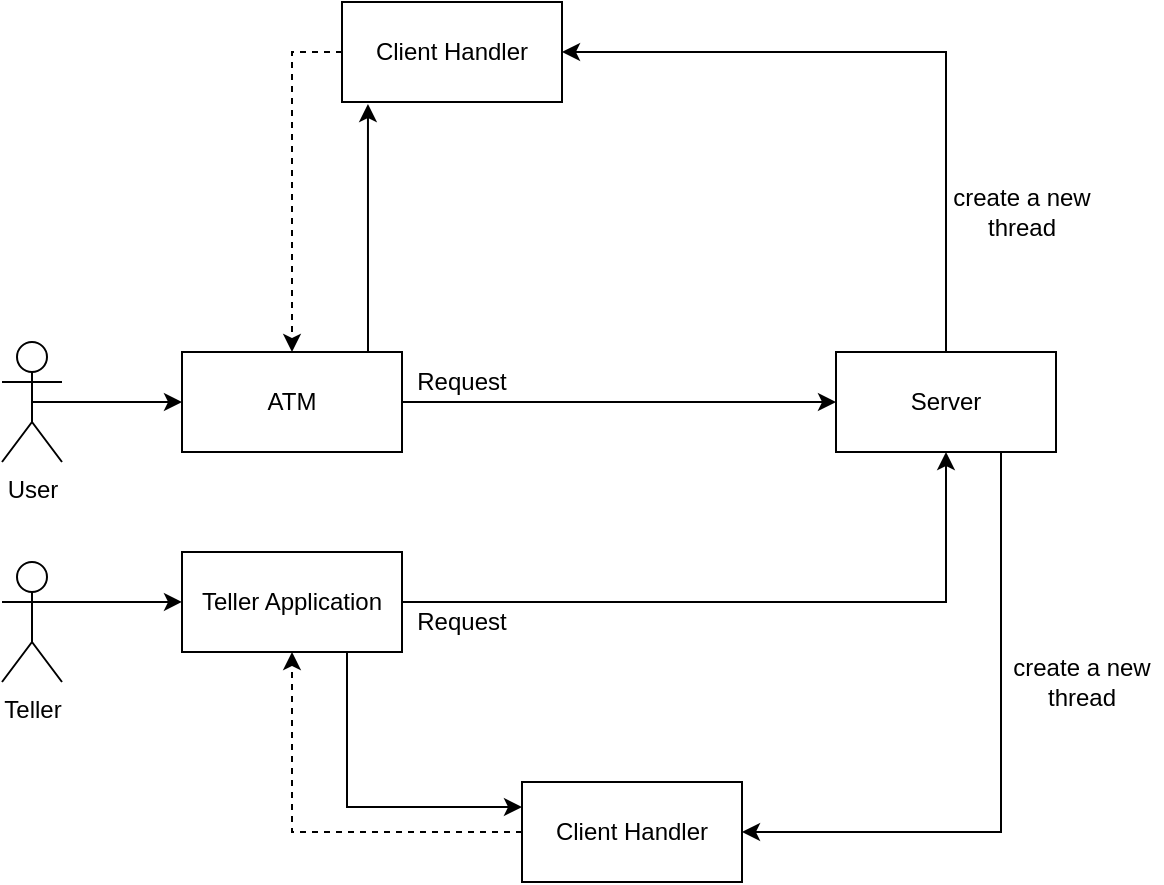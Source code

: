 <mxfile version="24.3.1" type="google" pages="5">
  <diagram id="LCmgFhqS_rDpjgTglNwS" name="High Level Overview">
    <mxGraphModel grid="1" page="1" gridSize="10" guides="1" tooltips="1" connect="1" arrows="1" fold="1" pageScale="1" pageWidth="1654" pageHeight="1169" math="0" shadow="0">
      <root>
        <mxCell id="0" />
        <mxCell id="1" parent="0" />
        <mxCell id="Vhd_ZuvnECn2y2gtJrCV-1" style="edgeStyle=orthogonalEdgeStyle;rounded=0;orthogonalLoop=1;jettySize=auto;html=1;exitX=0.5;exitY=0.5;exitDx=0;exitDy=0;exitPerimeter=0;entryX=0;entryY=0.5;entryDx=0;entryDy=0;" edge="1" parent="1" source="SWen6mjWmjkc9lr42PP2-3" target="SWen6mjWmjkc9lr42PP2-5">
          <mxGeometry relative="1" as="geometry" />
        </mxCell>
        <mxCell id="SWen6mjWmjkc9lr42PP2-3" value="User" style="shape=umlActor;verticalLabelPosition=bottom;verticalAlign=top;html=1;outlineConnect=0;" vertex="1" parent="1">
          <mxGeometry x="300" y="290" width="30" height="60" as="geometry" />
        </mxCell>
        <mxCell id="4ac_X89Y89Pfrf1nO7PJ-2" style="edgeStyle=orthogonalEdgeStyle;rounded=0;orthogonalLoop=1;jettySize=auto;html=1;exitX=1;exitY=0.333;exitDx=0;exitDy=0;exitPerimeter=0;" edge="1" parent="1" source="SWen6mjWmjkc9lr42PP2-4" target="SWen6mjWmjkc9lr42PP2-6">
          <mxGeometry relative="1" as="geometry" />
        </mxCell>
        <mxCell id="SWen6mjWmjkc9lr42PP2-4" value="Teller" style="shape=umlActor;verticalLabelPosition=bottom;verticalAlign=top;html=1;outlineConnect=0;" vertex="1" parent="1">
          <mxGeometry x="300" y="400" width="30" height="60" as="geometry" />
        </mxCell>
        <mxCell id="SWen6mjWmjkc9lr42PP2-10" style="rounded=0;orthogonalLoop=1;jettySize=auto;html=1;exitX=1;exitY=0.5;exitDx=0;exitDy=0;entryX=0;entryY=0.5;entryDx=0;entryDy=0;" edge="1" parent="1" source="SWen6mjWmjkc9lr42PP2-5" target="SWen6mjWmjkc9lr42PP2-9">
          <mxGeometry relative="1" as="geometry" />
        </mxCell>
        <mxCell id="sZxXVIeP8FgvB7Mev-qH-1" style="edgeStyle=orthogonalEdgeStyle;rounded=0;orthogonalLoop=1;jettySize=auto;html=1;exitX=0.75;exitY=0;exitDx=0;exitDy=0;entryX=0.118;entryY=1.02;entryDx=0;entryDy=0;entryPerimeter=0;" edge="1" parent="1" source="SWen6mjWmjkc9lr42PP2-5" target="0FRNHw7J0CW31V8oSnWm-1">
          <mxGeometry relative="1" as="geometry">
            <Array as="points">
              <mxPoint x="483" y="295" />
            </Array>
          </mxGeometry>
        </mxCell>
        <mxCell id="SWen6mjWmjkc9lr42PP2-5" value="ATM" style="html=1;whiteSpace=wrap;" vertex="1" parent="1">
          <mxGeometry x="390" y="295" width="110" height="50" as="geometry" />
        </mxCell>
        <mxCell id="SWen6mjWmjkc9lr42PP2-14" style="edgeStyle=orthogonalEdgeStyle;rounded=0;orthogonalLoop=1;jettySize=auto;html=1;exitX=1;exitY=0.5;exitDx=0;exitDy=0;entryX=0.5;entryY=1;entryDx=0;entryDy=0;" edge="1" parent="1" source="SWen6mjWmjkc9lr42PP2-6" target="SWen6mjWmjkc9lr42PP2-9">
          <mxGeometry relative="1" as="geometry" />
        </mxCell>
        <mxCell id="sZxXVIeP8FgvB7Mev-qH-2" style="edgeStyle=orthogonalEdgeStyle;rounded=0;orthogonalLoop=1;jettySize=auto;html=1;exitX=0.75;exitY=1;exitDx=0;exitDy=0;entryX=0;entryY=0.25;entryDx=0;entryDy=0;" edge="1" parent="1" source="SWen6mjWmjkc9lr42PP2-6" target="6B36EwPN-u-UkePQ-tv4-1">
          <mxGeometry relative="1" as="geometry" />
        </mxCell>
        <mxCell id="SWen6mjWmjkc9lr42PP2-6" value="Teller Application" style="html=1;whiteSpace=wrap;" vertex="1" parent="1">
          <mxGeometry x="390" y="395" width="110" height="50" as="geometry" />
        </mxCell>
        <mxCell id="6B36EwPN-u-UkePQ-tv4-4" style="edgeStyle=orthogonalEdgeStyle;rounded=0;orthogonalLoop=1;jettySize=auto;html=1;exitX=0.5;exitY=0;exitDx=0;exitDy=0;entryX=1;entryY=0.5;entryDx=0;entryDy=0;" edge="1" parent="1" source="SWen6mjWmjkc9lr42PP2-9" target="0FRNHw7J0CW31V8oSnWm-1">
          <mxGeometry relative="1" as="geometry">
            <mxPoint x="590" y="140" as="targetPoint" />
          </mxGeometry>
        </mxCell>
        <mxCell id="x1Zz5DwX4beo2VCStNoH-1" style="edgeStyle=orthogonalEdgeStyle;rounded=0;orthogonalLoop=1;jettySize=auto;html=1;exitX=0.75;exitY=1;exitDx=0;exitDy=0;entryX=1;entryY=0.5;entryDx=0;entryDy=0;" edge="1" parent="1" source="SWen6mjWmjkc9lr42PP2-9" target="6B36EwPN-u-UkePQ-tv4-1">
          <mxGeometry relative="1" as="geometry" />
        </mxCell>
        <mxCell id="SWen6mjWmjkc9lr42PP2-9" value="Server" style="html=1;whiteSpace=wrap;" vertex="1" parent="1">
          <mxGeometry x="717" y="295" width="110" height="50" as="geometry" />
        </mxCell>
        <mxCell id="SWen6mjWmjkc9lr42PP2-17" value="Request" style="text;strokeColor=none;align=center;fillColor=none;html=1;verticalAlign=middle;whiteSpace=wrap;rounded=0;" vertex="1" parent="1">
          <mxGeometry x="500" y="295" width="60" height="30" as="geometry" />
        </mxCell>
        <mxCell id="SWen6mjWmjkc9lr42PP2-19" value="Request" style="text;strokeColor=none;align=center;fillColor=none;html=1;verticalAlign=middle;whiteSpace=wrap;rounded=0;" vertex="1" parent="1">
          <mxGeometry x="500" y="415" width="60" height="30" as="geometry" />
        </mxCell>
        <mxCell id="6B36EwPN-u-UkePQ-tv4-5" style="edgeStyle=orthogonalEdgeStyle;rounded=0;orthogonalLoop=1;jettySize=auto;html=1;exitX=0;exitY=0.5;exitDx=0;exitDy=0;entryX=0.5;entryY=0;entryDx=0;entryDy=0;dashed=1;" edge="1" parent="1" source="0FRNHw7J0CW31V8oSnWm-1" target="SWen6mjWmjkc9lr42PP2-5">
          <mxGeometry relative="1" as="geometry" />
        </mxCell>
        <mxCell id="0FRNHw7J0CW31V8oSnWm-1" value="Client Handler" style="html=1;whiteSpace=wrap;" vertex="1" parent="1">
          <mxGeometry x="470" y="120" width="110" height="50" as="geometry" />
        </mxCell>
        <mxCell id="x1Zz5DwX4beo2VCStNoH-2" style="edgeStyle=orthogonalEdgeStyle;rounded=0;orthogonalLoop=1;jettySize=auto;html=1;exitX=0;exitY=0.5;exitDx=0;exitDy=0;entryX=0.5;entryY=1;entryDx=0;entryDy=0;dashed=1;" edge="1" parent="1" source="6B36EwPN-u-UkePQ-tv4-1" target="SWen6mjWmjkc9lr42PP2-6">
          <mxGeometry relative="1" as="geometry" />
        </mxCell>
        <mxCell id="6B36EwPN-u-UkePQ-tv4-1" value="Client Handler" style="html=1;whiteSpace=wrap;" vertex="1" parent="1">
          <mxGeometry x="560" y="510" width="110" height="50" as="geometry" />
        </mxCell>
        <mxCell id="sZxXVIeP8FgvB7Mev-qH-3" value="create a new thread" style="text;html=1;align=center;verticalAlign=middle;whiteSpace=wrap;rounded=0;" vertex="1" parent="1">
          <mxGeometry x="770" y="210" width="80" height="30" as="geometry" />
        </mxCell>
        <mxCell id="sZxXVIeP8FgvB7Mev-qH-4" value="create a new thread" style="text;html=1;align=center;verticalAlign=middle;whiteSpace=wrap;rounded=0;" vertex="1" parent="1">
          <mxGeometry x="800" y="445" width="80" height="30" as="geometry" />
        </mxCell>
      </root>
    </mxGraphModel>
  </diagram>
  <diagram name="High Level Functionalities" id="JBEviGjSFdDz_WZ9-Lit">
    <mxGraphModel grid="1" page="1" gridSize="10" guides="1" tooltips="1" connect="1" arrows="1" fold="1" pageScale="1" pageWidth="1654" pageHeight="1169" math="0" shadow="0">
      <root>
        <mxCell id="0" />
        <mxCell id="1" parent="0" />
        <mxCell id="n3om1FgWTJtGgvCSiMxX-39" value="" style="html=1;whiteSpace=wrap;" vertex="1" parent="1">
          <mxGeometry x="1045" y="530" width="160" height="240" as="geometry" />
        </mxCell>
        <mxCell id="n3om1FgWTJtGgvCSiMxX-20" value="" style="html=1;whiteSpace=wrap;" vertex="1" parent="1">
          <mxGeometry x="1040" y="310" width="320" height="200" as="geometry" />
        </mxCell>
        <mxCell id="jpv3KXm_3A4JcTYZJ_zU-30" style="rounded=0;orthogonalLoop=1;jettySize=auto;html=1;exitX=1.001;exitY=0.438;exitDx=0;exitDy=0;entryX=0;entryY=0.4;entryDx=0;entryDy=0;exitPerimeter=0;entryPerimeter=0;" edge="1" parent="1" target="jpv3KXm_3A4JcTYZJ_zU-29">
          <mxGeometry relative="1" as="geometry">
            <mxPoint x="900.0" y="258.88" as="sourcePoint" />
            <mxPoint x="1029.38" y="260" as="targetPoint" />
          </mxGeometry>
        </mxCell>
        <mxCell id="jpv3KXm_3A4JcTYZJ_zU-25" value="" style="rounded=0;whiteSpace=wrap;html=1;" vertex="1" parent="1">
          <mxGeometry x="460" y="130" width="440" height="240" as="geometry" />
        </mxCell>
        <mxCell id="jpv3KXm_3A4JcTYZJ_zU-33" style="edgeStyle=orthogonalEdgeStyle;rounded=0;orthogonalLoop=1;jettySize=auto;html=1;exitX=0.5;exitY=0.5;exitDx=0;exitDy=0;exitPerimeter=0;entryX=0;entryY=0.5;entryDx=0;entryDy=0;" edge="1" parent="1" source="jpv3KXm_3A4JcTYZJ_zU-2" target="jpv3KXm_3A4JcTYZJ_zU-25">
          <mxGeometry relative="1" as="geometry" />
        </mxCell>
        <mxCell id="jpv3KXm_3A4JcTYZJ_zU-2" value="User" style="shape=umlActor;verticalLabelPosition=bottom;verticalAlign=top;html=1;outlineConnect=0;fontStyle=1" vertex="1" parent="1">
          <mxGeometry x="310" y="220" width="30" height="60" as="geometry" />
        </mxCell>
        <mxCell id="jpv3KXm_3A4JcTYZJ_zU-18" style="rounded=0;orthogonalLoop=1;jettySize=auto;html=1;exitX=1;exitY=0;exitDx=0;exitDy=0;entryX=0;entryY=0.5;entryDx=0;entryDy=0;" edge="1" parent="1" source="jpv3KXm_3A4JcTYZJ_zU-11" target="jpv3KXm_3A4JcTYZJ_zU-13">
          <mxGeometry relative="1" as="geometry" />
        </mxCell>
        <mxCell id="jpv3KXm_3A4JcTYZJ_zU-21" style="rounded=0;orthogonalLoop=1;jettySize=auto;html=1;exitX=1;exitY=0.5;exitDx=0;exitDy=0;entryX=0;entryY=0.5;entryDx=0;entryDy=0;" edge="1" parent="1" source="jpv3KXm_3A4JcTYZJ_zU-11" target="jpv3KXm_3A4JcTYZJ_zU-14">
          <mxGeometry relative="1" as="geometry" />
        </mxCell>
        <mxCell id="jpv3KXm_3A4JcTYZJ_zU-11" value="Login Page" style="rounded=0;whiteSpace=wrap;html=1;" vertex="1" parent="1">
          <mxGeometry x="490" y="220" width="90" height="70" as="geometry" />
        </mxCell>
        <mxCell id="jpv3KXm_3A4JcTYZJ_zU-13" value="Withdraw" style="rounded=0;whiteSpace=wrap;html=1;" vertex="1" parent="1">
          <mxGeometry x="760" y="180" width="90" height="30" as="geometry" />
        </mxCell>
        <mxCell id="jpv3KXm_3A4JcTYZJ_zU-14" value="Deposit" style="rounded=0;whiteSpace=wrap;html=1;" vertex="1" parent="1">
          <mxGeometry x="760" y="230" width="90" height="30" as="geometry" />
        </mxCell>
        <mxCell id="jpv3KXm_3A4JcTYZJ_zU-16" value="Transfer" style="rounded=0;whiteSpace=wrap;html=1;" vertex="1" parent="1">
          <mxGeometry x="760" y="280" width="90" height="30" as="geometry" />
        </mxCell>
        <mxCell id="jpv3KXm_3A4JcTYZJ_zU-23" style="rounded=0;orthogonalLoop=1;jettySize=auto;html=1;exitX=1;exitY=0.75;exitDx=0;exitDy=0;entryX=-0.024;entryY=0.129;entryDx=0;entryDy=0;entryPerimeter=0;" edge="1" parent="1" source="jpv3KXm_3A4JcTYZJ_zU-11" target="jpv3KXm_3A4JcTYZJ_zU-16">
          <mxGeometry relative="1" as="geometry" />
        </mxCell>
        <mxCell id="n3om1FgWTJtGgvCSiMxX-22" style="rounded=0;orthogonalLoop=1;jettySize=auto;html=1;exitX=0.5;exitY=1;exitDx=0;exitDy=0;entryX=1.002;entryY=0.107;entryDx=0;entryDy=0;dashed=1;entryPerimeter=0;" edge="1" parent="1" source="jpv3KXm_3A4JcTYZJ_zU-29" target="n3om1FgWTJtGgvCSiMxX-2">
          <mxGeometry relative="1" as="geometry" />
        </mxCell>
        <mxCell id="jpv3KXm_3A4JcTYZJ_zU-29" value="Server" style="rounded=0;whiteSpace=wrap;html=1;fontStyle=1" vertex="1" parent="1">
          <mxGeometry x="1030" y="130" width="130" height="100" as="geometry" />
        </mxCell>
        <mxCell id="jpv3KXm_3A4JcTYZJ_zU-31" style="rounded=0;orthogonalLoop=1;jettySize=auto;html=1;exitX=0.012;exitY=0.68;exitDx=0;exitDy=0;dashed=1;exitPerimeter=0;entryX=1.001;entryY=0.611;entryDx=0;entryDy=0;entryPerimeter=0;" edge="1" parent="1" source="jpv3KXm_3A4JcTYZJ_zU-29" target="jpv3KXm_3A4JcTYZJ_zU-25">
          <mxGeometry relative="1" as="geometry">
            <mxPoint x="910" y="288" as="targetPoint" />
          </mxGeometry>
        </mxCell>
        <mxCell id="jpv3KXm_3A4JcTYZJ_zU-34" value="ATM Application" style="text;strokeColor=none;align=center;fillColor=none;html=1;verticalAlign=middle;whiteSpace=wrap;rounded=0;fontStyle=1" vertex="1" parent="1">
          <mxGeometry x="480" y="150" width="60" height="30" as="geometry" />
        </mxCell>
        <mxCell id="n3om1FgWTJtGgvCSiMxX-21" style="rounded=0;orthogonalLoop=1;jettySize=auto;html=1;exitX=1;exitY=0;exitDx=0;exitDy=0;entryX=0.25;entryY=1;entryDx=0;entryDy=0;" edge="1" parent="1" source="n3om1FgWTJtGgvCSiMxX-2" target="jpv3KXm_3A4JcTYZJ_zU-29">
          <mxGeometry relative="1" as="geometry" />
        </mxCell>
        <mxCell id="n3om1FgWTJtGgvCSiMxX-2" value="" style="rounded=0;whiteSpace=wrap;html=1;" vertex="1" parent="1">
          <mxGeometry x="460" y="430" width="440" height="340" as="geometry" />
        </mxCell>
        <mxCell id="n3om1FgWTJtGgvCSiMxX-33" value="" style="html=1;whiteSpace=wrap;" vertex="1" parent="1">
          <mxGeometry x="720" y="480" width="170" height="210" as="geometry" />
        </mxCell>
        <mxCell id="n3om1FgWTJtGgvCSiMxX-18" style="rounded=0;orthogonalLoop=1;jettySize=auto;html=1;exitX=1;exitY=0.25;exitDx=0;exitDy=0;entryX=0;entryY=0.5;entryDx=0;entryDy=0;" edge="1" parent="1" source="n3om1FgWTJtGgvCSiMxX-5" target="n3om1FgWTJtGgvCSiMxX-16">
          <mxGeometry relative="1" as="geometry" />
        </mxCell>
        <mxCell id="n3om1FgWTJtGgvCSiMxX-35" style="rounded=0;orthogonalLoop=1;jettySize=auto;html=1;exitX=1;exitY=1;exitDx=0;exitDy=0;entryX=0.5;entryY=0;entryDx=0;entryDy=0;" edge="1" parent="1" source="n3om1FgWTJtGgvCSiMxX-5" target="n3om1FgWTJtGgvCSiMxX-34">
          <mxGeometry relative="1" as="geometry" />
        </mxCell>
        <mxCell id="A4AaMocYxxXmw_MS_8av-1" style="rounded=0;orthogonalLoop=1;jettySize=auto;html=1;exitX=1;exitY=0.5;exitDx=0;exitDy=0;entryX=0;entryY=0.5;entryDx=0;entryDy=0;" edge="1" parent="1" source="n3om1FgWTJtGgvCSiMxX-5" target="n3om1FgWTJtGgvCSiMxX-33">
          <mxGeometry relative="1" as="geometry" />
        </mxCell>
        <mxCell id="n3om1FgWTJtGgvCSiMxX-5" value="Teller Login" style="rounded=0;whiteSpace=wrap;html=1;" vertex="1" parent="1">
          <mxGeometry x="490" y="520" width="90" height="70" as="geometry" />
        </mxCell>
        <mxCell id="n3om1FgWTJtGgvCSiMxX-7" value="Withdraw" style="rounded=0;whiteSpace=wrap;html=1;" vertex="1" parent="1">
          <mxGeometry x="760" y="490" width="90" height="30" as="geometry" />
        </mxCell>
        <mxCell id="n3om1FgWTJtGgvCSiMxX-9" value="Deposit" style="rounded=0;whiteSpace=wrap;html=1;" vertex="1" parent="1">
          <mxGeometry x="760" y="530" width="90" height="30" as="geometry" />
        </mxCell>
        <mxCell id="n3om1FgWTJtGgvCSiMxX-11" value="Transfer" style="rounded=0;whiteSpace=wrap;html=1;" vertex="1" parent="1">
          <mxGeometry x="760" y="570" width="90" height="30" as="geometry" />
        </mxCell>
        <mxCell id="n3om1FgWTJtGgvCSiMxX-13" value="Teller Application" style="text;strokeColor=none;align=center;fillColor=none;html=1;verticalAlign=middle;whiteSpace=wrap;rounded=0;fontStyle=1" vertex="1" parent="1">
          <mxGeometry x="480" y="450" width="60" height="30" as="geometry" />
        </mxCell>
        <mxCell id="n3om1FgWTJtGgvCSiMxX-15" style="edgeStyle=orthogonalEdgeStyle;rounded=0;orthogonalLoop=1;jettySize=auto;html=1;exitX=0.5;exitY=0.5;exitDx=0;exitDy=0;exitPerimeter=0;entryX=0;entryY=0.5;entryDx=0;entryDy=0;" edge="1" parent="1" source="n3om1FgWTJtGgvCSiMxX-14" target="n3om1FgWTJtGgvCSiMxX-2">
          <mxGeometry relative="1" as="geometry" />
        </mxCell>
        <mxCell id="n3om1FgWTJtGgvCSiMxX-14" value="Teller" style="shape=umlActor;verticalLabelPosition=bottom;verticalAlign=top;html=1;outlineConnect=0;fontStyle=1" vertex="1" parent="1">
          <mxGeometry x="310" y="570" width="30" height="60" as="geometry" />
        </mxCell>
        <mxCell id="n3om1FgWTJtGgvCSiMxX-16" value="Create new user&amp;nbsp;" style="html=1;whiteSpace=wrap;" vertex="1" parent="1">
          <mxGeometry x="760" y="440" width="90" height="30" as="geometry" />
        </mxCell>
        <mxCell id="n3om1FgWTJtGgvCSiMxX-29" style="rounded=0;orthogonalLoop=1;jettySize=auto;html=1;exitX=1;exitY=1;exitDx=0;exitDy=0;entryX=0;entryY=0.5;entryDx=0;entryDy=0;" edge="1" parent="1" source="n3om1FgWTJtGgvCSiMxX-17" target="n3om1FgWTJtGgvCSiMxX-20">
          <mxGeometry relative="1" as="geometry" />
        </mxCell>
        <mxCell id="n3om1FgWTJtGgvCSiMxX-17" value="Account Management" style="html=1;whiteSpace=wrap;" vertex="1" parent="1">
          <mxGeometry x="760" y="610" width="90" height="30" as="geometry" />
        </mxCell>
        <mxCell id="n3om1FgWTJtGgvCSiMxX-24" value="Create new account" style="html=1;whiteSpace=wrap;" vertex="1" parent="1">
          <mxGeometry x="1070" y="320" width="110" height="50" as="geometry" />
        </mxCell>
        <mxCell id="n3om1FgWTJtGgvCSiMxX-25" value="Add user to account" style="html=1;whiteSpace=wrap;" vertex="1" parent="1">
          <mxGeometry x="1070" y="380" width="110" height="50" as="geometry" />
        </mxCell>
        <mxCell id="n3om1FgWTJtGgvCSiMxX-27" value="Delete account" style="html=1;whiteSpace=wrap;" vertex="1" parent="1">
          <mxGeometry x="1200" y="320" width="110" height="50" as="geometry" />
        </mxCell>
        <mxCell id="n3om1FgWTJtGgvCSiMxX-28" value="Remove user from account" style="html=1;whiteSpace=wrap;" vertex="1" parent="1">
          <mxGeometry x="1200" y="380" width="110" height="50" as="geometry" />
        </mxCell>
        <mxCell id="n3om1FgWTJtGgvCSiMxX-30" value="Transfer Admin" style="html=1;whiteSpace=wrap;" vertex="1" parent="1">
          <mxGeometry x="1070" y="440" width="110" height="50" as="geometry" />
        </mxCell>
        <mxCell id="n3om1FgWTJtGgvCSiMxX-31" value="Change Pin" style="html=1;whiteSpace=wrap;" vertex="1" parent="1">
          <mxGeometry x="1200" y="440" width="110" height="50" as="geometry" />
        </mxCell>
        <mxCell id="n3om1FgWTJtGgvCSiMxX-32" value="Forget Password" style="html=1;whiteSpace=wrap;" vertex="1" parent="1">
          <mxGeometry x="760" y="650" width="90" height="30" as="geometry" />
        </mxCell>
        <mxCell id="n3om1FgWTJtGgvCSiMxX-41" style="rounded=0;orthogonalLoop=1;jettySize=auto;html=1;exitX=0.5;exitY=1;exitDx=0;exitDy=0;" edge="1" parent="1" source="n3om1FgWTJtGgvCSiMxX-34">
          <mxGeometry relative="1" as="geometry">
            <mxPoint x="1040" y="740" as="targetPoint" />
          </mxGeometry>
        </mxCell>
        <mxCell id="n3om1FgWTJtGgvCSiMxX-34" value="Teller Admin Features" style="rounded=0;whiteSpace=wrap;html=1;" vertex="1" parent="1">
          <mxGeometry x="760" y="720" width="90" height="30" as="geometry" />
        </mxCell>
        <mxCell id="n3om1FgWTJtGgvCSiMxX-36" value="Add Teller" style="html=1;whiteSpace=wrap;" vertex="1" parent="1">
          <mxGeometry x="1070" y="566" width="110" height="50" as="geometry" />
        </mxCell>
        <mxCell id="n3om1FgWTJtGgvCSiMxX-37" value="Remove Teller" style="html=1;whiteSpace=wrap;" vertex="1" parent="1">
          <mxGeometry x="1070" y="636" width="110" height="50" as="geometry" />
        </mxCell>
        <mxCell id="n3om1FgWTJtGgvCSiMxX-38" value="View Logs" style="html=1;whiteSpace=wrap;" vertex="1" parent="1">
          <mxGeometry x="1070" y="706" width="110" height="50" as="geometry" />
        </mxCell>
      </root>
    </mxGraphModel>
  </diagram>
  <diagram id="HyZNVgl9WuOTH-zdBeMr" name="Teller Use Case">
    <mxGraphModel grid="1" page="1" gridSize="10" guides="1" tooltips="1" connect="1" arrows="1" fold="1" pageScale="1" pageWidth="850" pageHeight="1100" math="0" shadow="0">
      <root>
        <mxCell id="0" />
        <mxCell id="1" parent="0" />
        <mxCell id="Ax_F6Ew4-6Kj7pEGg8i3-15" value="Server" style="rounded=0;whiteSpace=wrap;html=1;fontStyle=1" vertex="1" parent="1">
          <mxGeometry x="1398.24" y="560" width="130" height="100" as="geometry" />
        </mxCell>
        <mxCell id="Ax_F6Ew4-6Kj7pEGg8i3-19" value="" style="rounded=0;whiteSpace=wrap;html=1;" vertex="1" parent="1">
          <mxGeometry x="510" y="430" width="800" height="540" as="geometry" />
        </mxCell>
        <mxCell id="Ax_F6Ew4-6Kj7pEGg8i3-20" value="" style="html=1;whiteSpace=wrap;" vertex="1" parent="1">
          <mxGeometry x="720" y="480" width="170" height="210" as="geometry" />
        </mxCell>
        <mxCell id="Ax_F6Ew4-6Kj7pEGg8i3-21" style="rounded=0;orthogonalLoop=1;jettySize=auto;html=1;exitX=1;exitY=0.25;exitDx=0;exitDy=0;entryX=0;entryY=0.5;entryDx=0;entryDy=0;" edge="1" parent="1" source="Ax_F6Ew4-6Kj7pEGg8i3-24" target="Ax_F6Ew4-6Kj7pEGg8i3-31">
          <mxGeometry relative="1" as="geometry" />
        </mxCell>
        <mxCell id="Ax_F6Ew4-6Kj7pEGg8i3-22" style="rounded=0;orthogonalLoop=1;jettySize=auto;html=1;exitX=1;exitY=1;exitDx=0;exitDy=0;entryX=0.5;entryY=0;entryDx=0;entryDy=0;" edge="1" parent="1" source="Ax_F6Ew4-6Kj7pEGg8i3-24" target="Ax_F6Ew4-6Kj7pEGg8i3-42">
          <mxGeometry relative="1" as="geometry" />
        </mxCell>
        <mxCell id="Ax_F6Ew4-6Kj7pEGg8i3-23" style="rounded=0;orthogonalLoop=1;jettySize=auto;html=1;exitX=1;exitY=0.5;exitDx=0;exitDy=0;entryX=0;entryY=0.5;entryDx=0;entryDy=0;" edge="1" parent="1" source="Ax_F6Ew4-6Kj7pEGg8i3-24" target="Ax_F6Ew4-6Kj7pEGg8i3-20">
          <mxGeometry relative="1" as="geometry" />
        </mxCell>
        <mxCell id="Ax_F6Ew4-6Kj7pEGg8i3-24" value="Teller Login" style="rounded=0;whiteSpace=wrap;html=1;" vertex="1" parent="1">
          <mxGeometry x="530" y="520" width="90" height="70" as="geometry" />
        </mxCell>
        <mxCell id="Ax_F6Ew4-6Kj7pEGg8i3-25" value="Withdraw" style="rounded=0;whiteSpace=wrap;html=1;" vertex="1" parent="1">
          <mxGeometry x="760" y="490" width="90" height="30" as="geometry" />
        </mxCell>
        <mxCell id="Ax_F6Ew4-6Kj7pEGg8i3-26" value="Deposit" style="rounded=0;whiteSpace=wrap;html=1;" vertex="1" parent="1">
          <mxGeometry x="760" y="530" width="90" height="30" as="geometry" />
        </mxCell>
        <mxCell id="Ax_F6Ew4-6Kj7pEGg8i3-27" value="Transfer" style="rounded=0;whiteSpace=wrap;html=1;" vertex="1" parent="1">
          <mxGeometry x="760" y="570" width="90" height="30" as="geometry" />
        </mxCell>
        <mxCell id="Ax_F6Ew4-6Kj7pEGg8i3-28" value="Teller Application" style="text;strokeColor=none;align=center;fillColor=none;html=1;verticalAlign=middle;whiteSpace=wrap;rounded=0;fontStyle=1" vertex="1" parent="1">
          <mxGeometry x="530" y="450" width="60" height="30" as="geometry" />
        </mxCell>
        <mxCell id="Ax_F6Ew4-6Kj7pEGg8i3-29" style="edgeStyle=orthogonalEdgeStyle;rounded=0;orthogonalLoop=1;jettySize=auto;html=1;exitX=0.5;exitY=0.5;exitDx=0;exitDy=0;exitPerimeter=0;entryX=0;entryY=0.5;entryDx=0;entryDy=0;" edge="1" parent="1" source="Ax_F6Ew4-6Kj7pEGg8i3-30" target="Ax_F6Ew4-6Kj7pEGg8i3-19">
          <mxGeometry relative="1" as="geometry" />
        </mxCell>
        <mxCell id="Ax_F6Ew4-6Kj7pEGg8i3-30" value="Normal Teller" style="shape=umlActor;verticalLabelPosition=bottom;verticalAlign=top;html=1;outlineConnect=0;fontStyle=1" vertex="1" parent="1">
          <mxGeometry x="440" y="670" width="30" height="60" as="geometry" />
        </mxCell>
        <mxCell id="Ax_F6Ew4-6Kj7pEGg8i3-31" value="Create new user&amp;nbsp;" style="html=1;whiteSpace=wrap;" vertex="1" parent="1">
          <mxGeometry x="760" y="440" width="90" height="30" as="geometry" />
        </mxCell>
        <mxCell id="Ax_F6Ew4-6Kj7pEGg8i3-33" value="Account Management" style="html=1;whiteSpace=wrap;" vertex="1" parent="1">
          <mxGeometry x="760" y="610" width="90" height="30" as="geometry" />
        </mxCell>
        <mxCell id="Ax_F6Ew4-6Kj7pEGg8i3-40" value="Forget Password" style="html=1;whiteSpace=wrap;" vertex="1" parent="1">
          <mxGeometry x="760" y="650" width="90" height="30" as="geometry" />
        </mxCell>
        <mxCell id="Ax_F6Ew4-6Kj7pEGg8i3-42" value="Teller Admin Features" style="rounded=0;whiteSpace=wrap;html=1;" vertex="1" parent="1">
          <mxGeometry x="760" y="720" width="90" height="30" as="geometry" />
        </mxCell>
        <mxCell id="Ax_F6Ew4-6Kj7pEGg8i3-46" value="" style="endArrow=classic;startArrow=classic;html=1;rounded=0;exitX=-0.013;exitY=0.583;exitDx=0;exitDy=0;exitPerimeter=0;entryX=1.004;entryY=0.579;entryDx=0;entryDy=0;entryPerimeter=0;" edge="1" parent="1" source="Ax_F6Ew4-6Kj7pEGg8i3-15">
          <mxGeometry width="50" height="50" relative="1" as="geometry">
            <mxPoint x="1238.24" y="580" as="sourcePoint" />
            <mxPoint x="1310" y="616.86" as="targetPoint" />
          </mxGeometry>
        </mxCell>
        <mxCell id="q1RzV5X61ApnuBIf_CVU-1" value="" style="html=1;whiteSpace=wrap;" vertex="1" parent="1">
          <mxGeometry x="950" y="480" width="320" height="200" as="geometry" />
        </mxCell>
        <mxCell id="q1RzV5X61ApnuBIf_CVU-2" value="Create new account" style="html=1;whiteSpace=wrap;" vertex="1" parent="1">
          <mxGeometry x="980" y="490" width="110" height="50" as="geometry" />
        </mxCell>
        <mxCell id="q1RzV5X61ApnuBIf_CVU-3" value="Add user to account" style="html=1;whiteSpace=wrap;" vertex="1" parent="1">
          <mxGeometry x="980" y="550" width="110" height="50" as="geometry" />
        </mxCell>
        <mxCell id="q1RzV5X61ApnuBIf_CVU-4" value="Delete account" style="html=1;whiteSpace=wrap;" vertex="1" parent="1">
          <mxGeometry x="1110" y="490" width="110" height="50" as="geometry" />
        </mxCell>
        <mxCell id="q1RzV5X61ApnuBIf_CVU-5" value="Remove user from account" style="html=1;whiteSpace=wrap;" vertex="1" parent="1">
          <mxGeometry x="1110" y="550" width="110" height="50" as="geometry" />
        </mxCell>
        <mxCell id="q1RzV5X61ApnuBIf_CVU-6" value="Transfer Admin" style="html=1;whiteSpace=wrap;" vertex="1" parent="1">
          <mxGeometry x="980" y="610" width="110" height="50" as="geometry" />
        </mxCell>
        <mxCell id="q1RzV5X61ApnuBIf_CVU-7" value="Change Pin" style="html=1;whiteSpace=wrap;" vertex="1" parent="1">
          <mxGeometry x="1110" y="610" width="110" height="50" as="geometry" />
        </mxCell>
        <mxCell id="2-vft00jWqvE5NohS1bi-1" value="" style="html=1;whiteSpace=wrap;" vertex="1" parent="1">
          <mxGeometry x="1020" y="710" width="160" height="240" as="geometry" />
        </mxCell>
        <mxCell id="2-vft00jWqvE5NohS1bi-2" value="Add Teller" style="html=1;whiteSpace=wrap;" vertex="1" parent="1">
          <mxGeometry x="1045" y="746" width="110" height="50" as="geometry" />
        </mxCell>
        <mxCell id="2-vft00jWqvE5NohS1bi-3" value="Remove Teller" style="html=1;whiteSpace=wrap;" vertex="1" parent="1">
          <mxGeometry x="1045" y="816" width="110" height="50" as="geometry" />
        </mxCell>
        <mxCell id="2-vft00jWqvE5NohS1bi-4" value="View Logs" style="html=1;whiteSpace=wrap;" vertex="1" parent="1">
          <mxGeometry x="1045" y="886" width="110" height="50" as="geometry" />
        </mxCell>
        <mxCell id="2-vft00jWqvE5NohS1bi-5" style="edgeStyle=orthogonalEdgeStyle;rounded=0;orthogonalLoop=1;jettySize=auto;html=1;exitX=0.5;exitY=1;exitDx=0;exitDy=0;" edge="1" parent="1" source="Ax_F6Ew4-6Kj7pEGg8i3-19" target="Ax_F6Ew4-6Kj7pEGg8i3-19">
          <mxGeometry relative="1" as="geometry" />
        </mxCell>
        <mxCell id="2-vft00jWqvE5NohS1bi-6" value="" style="endArrow=classic;html=1;rounded=0;exitX=1;exitY=0.75;exitDx=0;exitDy=0;entryX=-0.005;entryY=0.761;entryDx=0;entryDy=0;entryPerimeter=0;" edge="1" parent="1" source="Ax_F6Ew4-6Kj7pEGg8i3-33" target="q1RzV5X61ApnuBIf_CVU-1">
          <mxGeometry width="50" height="50" relative="1" as="geometry">
            <mxPoint x="1080" y="740" as="sourcePoint" />
            <mxPoint x="1130" y="690" as="targetPoint" />
          </mxGeometry>
        </mxCell>
        <mxCell id="2-vft00jWqvE5NohS1bi-7" value="" style="endArrow=classic;html=1;rounded=0;exitX=1;exitY=0.5;exitDx=0;exitDy=0;entryX=0.009;entryY=0.101;entryDx=0;entryDy=0;entryPerimeter=0;" edge="1" parent="1" source="Ax_F6Ew4-6Kj7pEGg8i3-42" target="2-vft00jWqvE5NohS1bi-1">
          <mxGeometry width="50" height="50" relative="1" as="geometry">
            <mxPoint x="1120" y="640" as="sourcePoint" />
            <mxPoint x="1170" y="590" as="targetPoint" />
          </mxGeometry>
        </mxCell>
        <mxCell id="2-vft00jWqvE5NohS1bi-8" value="" style="endArrow=classic;html=1;rounded=0;exitX=1;exitY=0.5;exitDx=0;exitDy=0;entryX=0;entryY=0.333;entryDx=0;entryDy=0;entryPerimeter=0;" edge="1" parent="1" source="2-vft00jWqvE5NohS1bi-2" target="2-vft00jWqvE5NohS1bi-10">
          <mxGeometry width="50" height="50" relative="1" as="geometry">
            <mxPoint x="1310" y="740" as="sourcePoint" />
            <mxPoint x="1500" y="771" as="targetPoint" />
          </mxGeometry>
        </mxCell>
        <mxCell id="2-vft00jWqvE5NohS1bi-9" value="" style="endArrow=classic;html=1;rounded=0;exitX=1;exitY=0.5;exitDx=0;exitDy=0;" edge="1" parent="1" source="2-vft00jWqvE5NohS1bi-3" target="2-vft00jWqvE5NohS1bi-10">
          <mxGeometry width="50" height="50" relative="1" as="geometry">
            <mxPoint x="1310" y="740" as="sourcePoint" />
            <mxPoint x="1500" y="780" as="targetPoint" />
          </mxGeometry>
        </mxCell>
        <mxCell id="2-vft00jWqvE5NohS1bi-10" value="Admin Teller" style="shape=umlActor;verticalLabelPosition=bottom;verticalAlign=top;html=1;outlineConnect=0;fontStyle=1" vertex="1" parent="1">
          <mxGeometry x="1404.12" y="750" width="30" height="60" as="geometry" />
        </mxCell>
      </root>
    </mxGraphModel>
  </diagram>
  <diagram id="5f-VDQu5D6RXw1D4rfQ4" name="ATM Use Case">
    <mxGraphModel grid="1" page="1" gridSize="10" guides="1" tooltips="1" connect="1" arrows="1" fold="1" pageScale="1" pageWidth="850" pageHeight="1100" math="0" shadow="0">
      <root>
        <mxCell id="0" />
        <mxCell id="1" parent="0" />
        <mxCell id="TF2hhsBZWA2vDTc89EUy-1" style="rounded=0;orthogonalLoop=1;jettySize=auto;html=1;exitX=1.001;exitY=0.438;exitDx=0;exitDy=0;entryX=0;entryY=0.4;entryDx=0;entryDy=0;exitPerimeter=0;entryPerimeter=0;" edge="1" parent="1" target="TF2hhsBZWA2vDTc89EUy-12">
          <mxGeometry relative="1" as="geometry">
            <mxPoint x="900.0" y="258.88" as="sourcePoint" />
            <mxPoint x="1029.38" y="260" as="targetPoint" />
          </mxGeometry>
        </mxCell>
        <mxCell id="TF2hhsBZWA2vDTc89EUy-2" value="" style="rounded=0;whiteSpace=wrap;html=1;" vertex="1" parent="1">
          <mxGeometry x="460" y="130" width="440" height="240" as="geometry" />
        </mxCell>
        <mxCell id="TF2hhsBZWA2vDTc89EUy-3" style="edgeStyle=orthogonalEdgeStyle;rounded=0;orthogonalLoop=1;jettySize=auto;html=1;exitX=0.5;exitY=0.5;exitDx=0;exitDy=0;exitPerimeter=0;entryX=0;entryY=0.5;entryDx=0;entryDy=0;" edge="1" parent="1" source="TF2hhsBZWA2vDTc89EUy-4" target="TF2hhsBZWA2vDTc89EUy-2">
          <mxGeometry relative="1" as="geometry" />
        </mxCell>
        <mxCell id="TF2hhsBZWA2vDTc89EUy-4" value="User" style="shape=umlActor;verticalLabelPosition=bottom;verticalAlign=top;html=1;outlineConnect=0;fontStyle=1" vertex="1" parent="1">
          <mxGeometry x="360" y="220" width="30" height="60" as="geometry" />
        </mxCell>
        <mxCell id="TF2hhsBZWA2vDTc89EUy-5" style="rounded=0;orthogonalLoop=1;jettySize=auto;html=1;exitX=1;exitY=0;exitDx=0;exitDy=0;entryX=0;entryY=0.5;entryDx=0;entryDy=0;" edge="1" parent="1" source="TF2hhsBZWA2vDTc89EUy-7" target="TF2hhsBZWA2vDTc89EUy-8">
          <mxGeometry relative="1" as="geometry" />
        </mxCell>
        <mxCell id="TF2hhsBZWA2vDTc89EUy-6" style="rounded=0;orthogonalLoop=1;jettySize=auto;html=1;exitX=1;exitY=0.5;exitDx=0;exitDy=0;entryX=0;entryY=0.5;entryDx=0;entryDy=0;" edge="1" parent="1" source="TF2hhsBZWA2vDTc89EUy-7" target="TF2hhsBZWA2vDTc89EUy-9">
          <mxGeometry relative="1" as="geometry" />
        </mxCell>
        <mxCell id="TF2hhsBZWA2vDTc89EUy-7" value="Login Page" style="rounded=0;whiteSpace=wrap;html=1;" vertex="1" parent="1">
          <mxGeometry x="490" y="220" width="90" height="70" as="geometry" />
        </mxCell>
        <mxCell id="TF2hhsBZWA2vDTc89EUy-8" value="Withdraw" style="rounded=0;whiteSpace=wrap;html=1;" vertex="1" parent="1">
          <mxGeometry x="760" y="180" width="90" height="30" as="geometry" />
        </mxCell>
        <mxCell id="TF2hhsBZWA2vDTc89EUy-9" value="Deposit" style="rounded=0;whiteSpace=wrap;html=1;" vertex="1" parent="1">
          <mxGeometry x="760" y="230" width="90" height="30" as="geometry" />
        </mxCell>
        <mxCell id="TF2hhsBZWA2vDTc89EUy-10" value="Transfer" style="rounded=0;whiteSpace=wrap;html=1;" vertex="1" parent="1">
          <mxGeometry x="760" y="280" width="90" height="30" as="geometry" />
        </mxCell>
        <mxCell id="TF2hhsBZWA2vDTc89EUy-11" style="rounded=0;orthogonalLoop=1;jettySize=auto;html=1;exitX=1;exitY=0.75;exitDx=0;exitDy=0;entryX=-0.024;entryY=0.129;entryDx=0;entryDy=0;entryPerimeter=0;" edge="1" parent="1" source="TF2hhsBZWA2vDTc89EUy-7" target="TF2hhsBZWA2vDTc89EUy-10">
          <mxGeometry relative="1" as="geometry" />
        </mxCell>
        <mxCell id="TF2hhsBZWA2vDTc89EUy-12" value="Server" style="rounded=0;whiteSpace=wrap;html=1;fontStyle=1" vertex="1" parent="1">
          <mxGeometry x="960" y="220" width="130" height="100" as="geometry" />
        </mxCell>
        <mxCell id="TF2hhsBZWA2vDTc89EUy-13" style="rounded=0;orthogonalLoop=1;jettySize=auto;html=1;exitX=-0.003;exitY=0.601;exitDx=0;exitDy=0;dashed=1;entryX=1.002;entryY=0.621;entryDx=0;entryDy=0;entryPerimeter=0;exitPerimeter=0;" edge="1" parent="1" source="TF2hhsBZWA2vDTc89EUy-12" target="TF2hhsBZWA2vDTc89EUy-2">
          <mxGeometry relative="1" as="geometry">
            <mxPoint x="910" y="288" as="targetPoint" />
          </mxGeometry>
        </mxCell>
        <mxCell id="TF2hhsBZWA2vDTc89EUy-14" value="ATM Application" style="text;strokeColor=none;align=center;fillColor=none;html=1;verticalAlign=middle;whiteSpace=wrap;rounded=0;fontStyle=1" vertex="1" parent="1">
          <mxGeometry x="480" y="150" width="60" height="30" as="geometry" />
        </mxCell>
      </root>
    </mxGraphModel>
  </diagram>
  <diagram id="G7qKixVYVBN7lcJ8kPWt" name="File_Structure">
    <mxGraphModel grid="1" page="1" gridSize="10" guides="1" tooltips="1" connect="1" arrows="1" fold="1" pageScale="1" pageWidth="850" pageHeight="1100" math="0" shadow="0">
      <root>
        <mxCell id="0" />
        <mxCell id="1" parent="0" />
        <mxCell id="VvY9R2FE9ZpWqNm1xWsz-8" style="rounded=0;orthogonalLoop=1;jettySize=auto;html=1;exitX=1;exitY=0.5;exitDx=0;exitDy=0;entryX=0;entryY=0.5;entryDx=0;entryDy=0;" edge="1" parent="1" source="VvY9R2FE9ZpWqNm1xWsz-1" target="VvY9R2FE9ZpWqNm1xWsz-4">
          <mxGeometry relative="1" as="geometry" />
        </mxCell>
        <mxCell id="VvY9R2FE9ZpWqNm1xWsz-9" style="rounded=0;orthogonalLoop=1;jettySize=auto;html=1;exitX=1;exitY=0.5;exitDx=0;exitDy=0;entryX=0;entryY=0.5;entryDx=0;entryDy=0;" edge="1" parent="1" source="VvY9R2FE9ZpWqNm1xWsz-1" target="VvY9R2FE9ZpWqNm1xWsz-3">
          <mxGeometry relative="1" as="geometry" />
        </mxCell>
        <mxCell id="VvY9R2FE9ZpWqNm1xWsz-10" style="rounded=0;orthogonalLoop=1;jettySize=auto;html=1;exitX=1;exitY=0.5;exitDx=0;exitDy=0;entryX=0;entryY=0.5;entryDx=0;entryDy=0;" edge="1" parent="1" source="VvY9R2FE9ZpWqNm1xWsz-1" target="VvY9R2FE9ZpWqNm1xWsz-2">
          <mxGeometry relative="1" as="geometry" />
        </mxCell>
        <mxCell id="VvY9R2FE9ZpWqNm1xWsz-11" style="rounded=0;orthogonalLoop=1;jettySize=auto;html=1;exitX=1;exitY=0.5;exitDx=0;exitDy=0;entryX=0;entryY=0.5;entryDx=0;entryDy=0;" edge="1" parent="1" source="VvY9R2FE9ZpWqNm1xWsz-1" target="VvY9R2FE9ZpWqNm1xWsz-5">
          <mxGeometry relative="1" as="geometry" />
        </mxCell>
        <mxCell id="VvY9R2FE9ZpWqNm1xWsz-1" value="src" style="rounded=0;whiteSpace=wrap;html=1;fontStyle=1" vertex="1" parent="1">
          <mxGeometry x="130" y="290" width="70" height="40" as="geometry" />
        </mxCell>
        <mxCell id="VvY9R2FE9ZpWqNm1xWsz-2" value="message" style="rounded=0;whiteSpace=wrap;html=1;fontStyle=1" vertex="1" parent="1">
          <mxGeometry x="280" y="320" width="70" height="40" as="geometry" />
        </mxCell>
        <mxCell id="VvY9R2FE9ZpWqNm1xWsz-3" value="main" style="rounded=0;whiteSpace=wrap;html=1;fontStyle=1" vertex="1" parent="1">
          <mxGeometry x="280" y="260" width="70" height="40" as="geometry" />
        </mxCell>
        <mxCell id="VvY9R2FE9ZpWqNm1xWsz-12" style="rounded=0;orthogonalLoop=1;jettySize=auto;html=1;exitX=1;exitY=0.5;exitDx=0;exitDy=0;entryX=0;entryY=0.5;entryDx=0;entryDy=0;" edge="1" parent="1" source="VvY9R2FE9ZpWqNm1xWsz-4" target="VvY9R2FE9ZpWqNm1xWsz-7">
          <mxGeometry relative="1" as="geometry" />
        </mxCell>
        <mxCell id="VvY9R2FE9ZpWqNm1xWsz-13" style="edgeStyle=orthogonalEdgeStyle;rounded=0;orthogonalLoop=1;jettySize=auto;html=1;exitX=1;exitY=0.5;exitDx=0;exitDy=0;entryX=0;entryY=0.5;entryDx=0;entryDy=0;" edge="1" parent="1" source="VvY9R2FE9ZpWqNm1xWsz-4" target="VvY9R2FE9ZpWqNm1xWsz-6">
          <mxGeometry relative="1" as="geometry" />
        </mxCell>
        <mxCell id="VvY9R2FE9ZpWqNm1xWsz-4" value="gui" style="rounded=0;whiteSpace=wrap;html=1;fontStyle=1" vertex="1" parent="1">
          <mxGeometry x="280" y="200" width="70" height="40" as="geometry" />
        </mxCell>
        <mxCell id="VvY9R2FE9ZpWqNm1xWsz-5" value="test" style="rounded=0;whiteSpace=wrap;html=1;fontStyle=1" vertex="1" parent="1">
          <mxGeometry x="280" y="380" width="70" height="40" as="geometry" />
        </mxCell>
        <mxCell id="VvY9R2FE9ZpWqNm1xWsz-6" value="Teller" style="rounded=0;whiteSpace=wrap;html=1;fontStyle=1" vertex="1" parent="1">
          <mxGeometry x="420" y="200" width="70" height="40" as="geometry" />
        </mxCell>
        <mxCell id="VvY9R2FE9ZpWqNm1xWsz-7" value="ATM" style="rounded=0;whiteSpace=wrap;html=1;fontStyle=1" vertex="1" parent="1">
          <mxGeometry x="420" y="140" width="70" height="40" as="geometry" />
        </mxCell>
      </root>
    </mxGraphModel>
  </diagram>
</mxfile>
